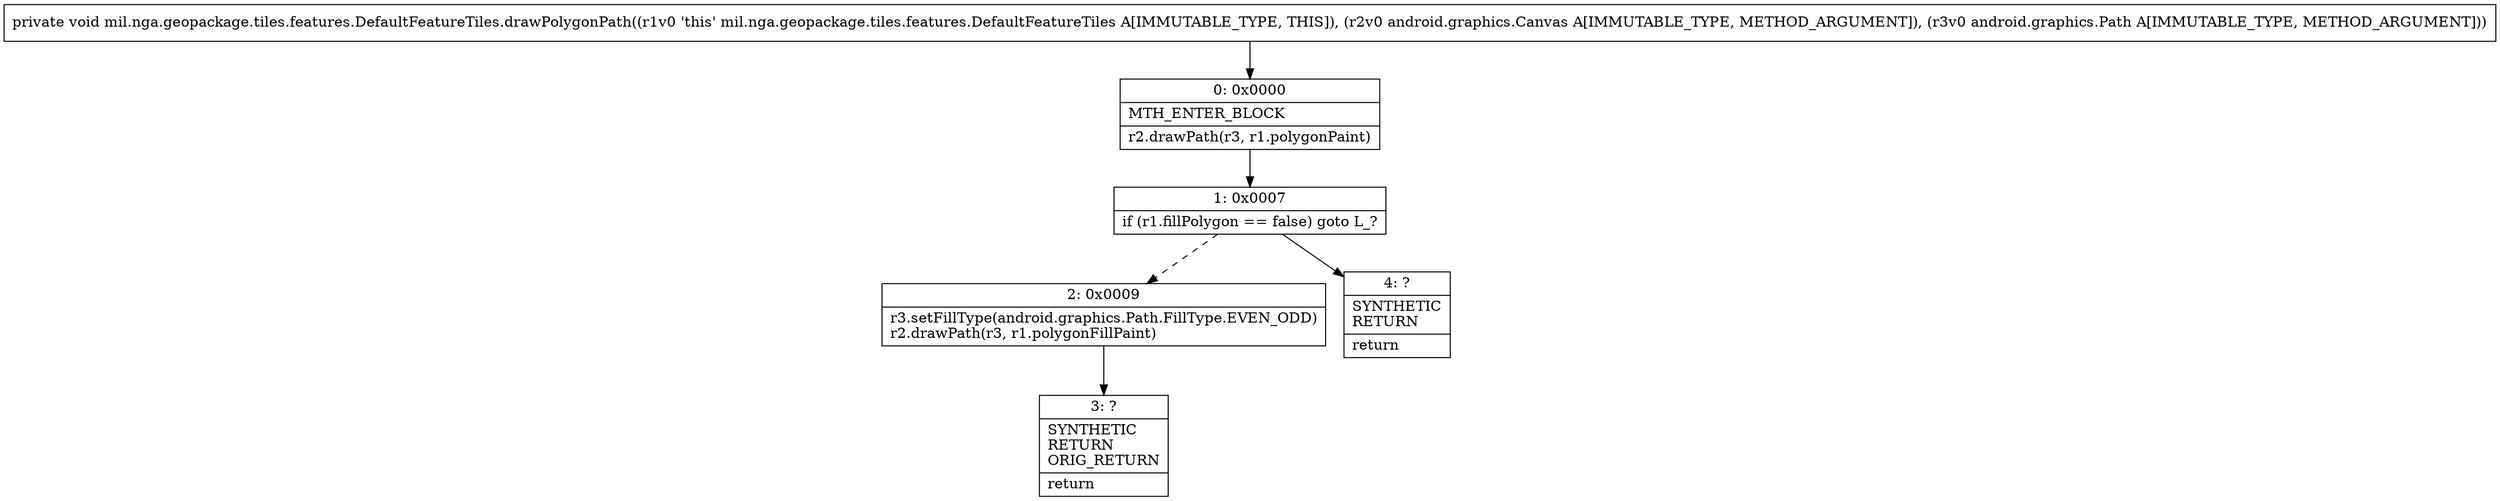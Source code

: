 digraph "CFG formil.nga.geopackage.tiles.features.DefaultFeatureTiles.drawPolygonPath(Landroid\/graphics\/Canvas;Landroid\/graphics\/Path;)V" {
Node_0 [shape=record,label="{0\:\ 0x0000|MTH_ENTER_BLOCK\l|r2.drawPath(r3, r1.polygonPaint)\l}"];
Node_1 [shape=record,label="{1\:\ 0x0007|if (r1.fillPolygon == false) goto L_?\l}"];
Node_2 [shape=record,label="{2\:\ 0x0009|r3.setFillType(android.graphics.Path.FillType.EVEN_ODD)\lr2.drawPath(r3, r1.polygonFillPaint)\l}"];
Node_3 [shape=record,label="{3\:\ ?|SYNTHETIC\lRETURN\lORIG_RETURN\l|return\l}"];
Node_4 [shape=record,label="{4\:\ ?|SYNTHETIC\lRETURN\l|return\l}"];
MethodNode[shape=record,label="{private void mil.nga.geopackage.tiles.features.DefaultFeatureTiles.drawPolygonPath((r1v0 'this' mil.nga.geopackage.tiles.features.DefaultFeatureTiles A[IMMUTABLE_TYPE, THIS]), (r2v0 android.graphics.Canvas A[IMMUTABLE_TYPE, METHOD_ARGUMENT]), (r3v0 android.graphics.Path A[IMMUTABLE_TYPE, METHOD_ARGUMENT])) }"];
MethodNode -> Node_0;
Node_0 -> Node_1;
Node_1 -> Node_2[style=dashed];
Node_1 -> Node_4;
Node_2 -> Node_3;
}

